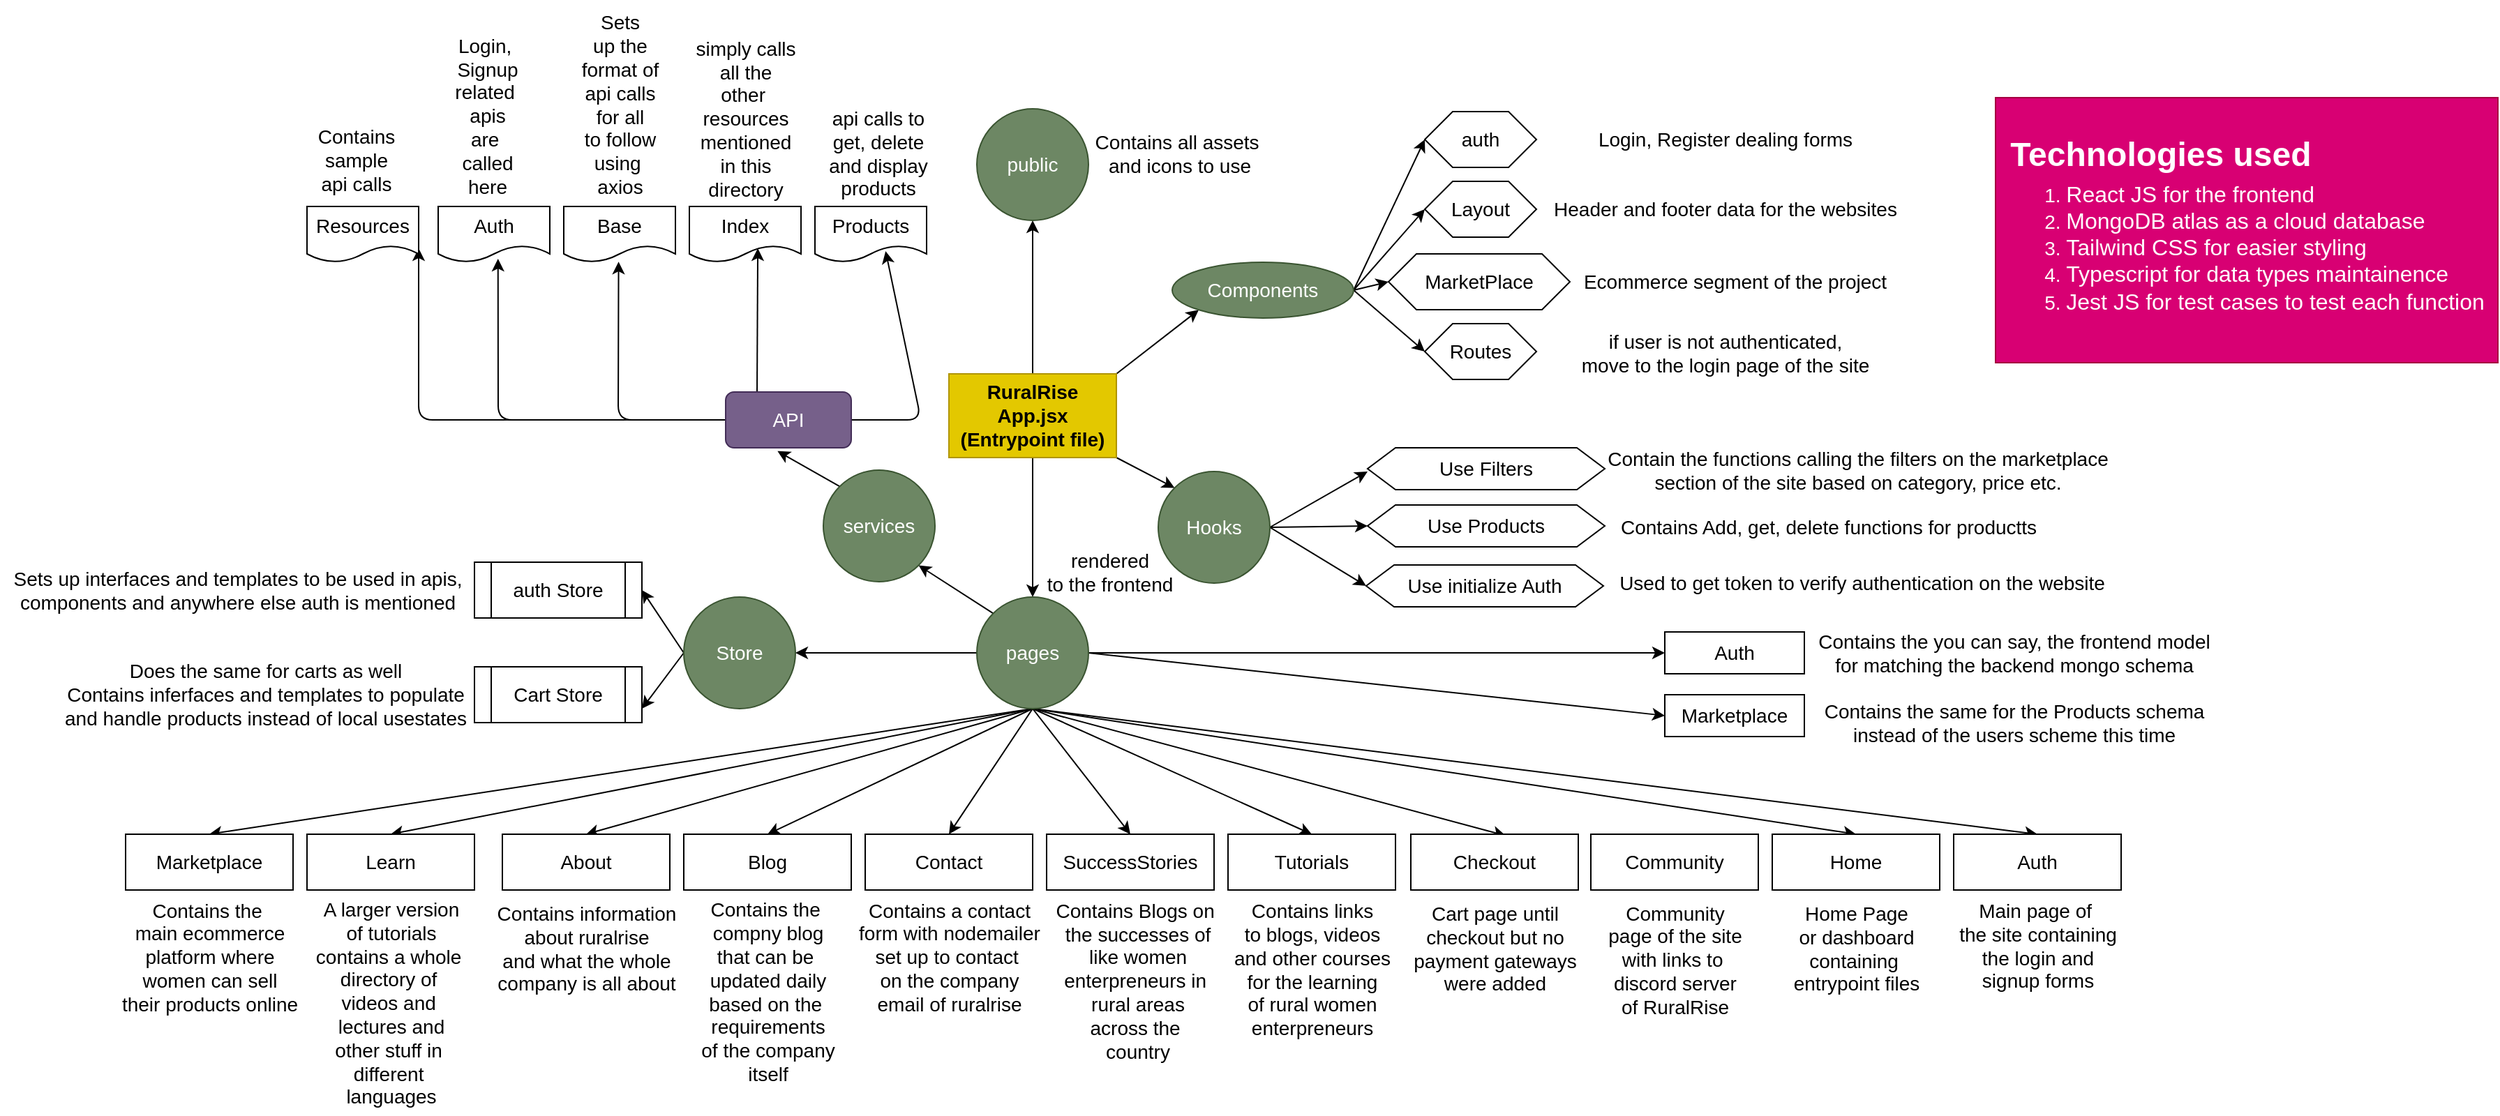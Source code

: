 <mxfile>
    <diagram id="7cwXI8yhya5ApORKGmUl" name="Page-1">
        <mxGraphModel dx="2590" dy="1056" grid="1" gridSize="10" guides="1" tooltips="1" connect="1" arrows="1" fold="1" page="1" pageScale="1" pageWidth="850" pageHeight="1100" math="0" shadow="0">
            <root>
                <mxCell id="0"/>
                <mxCell id="1" parent="0"/>
                <mxCell id="3" style="edgeStyle=none;html=1;fontSize=14;" edge="1" parent="1" source="2">
                    <mxGeometry relative="1" as="geometry">
                        <mxPoint x="350" y="250" as="targetPoint"/>
                    </mxGeometry>
                </mxCell>
                <mxCell id="7" style="edgeStyle=none;html=1;exitX=1;exitY=0;exitDx=0;exitDy=0;entryX=0;entryY=1;entryDx=0;entryDy=0;fontSize=14;" edge="1" parent="1" source="2" target="6">
                    <mxGeometry relative="1" as="geometry"/>
                </mxCell>
                <mxCell id="22" style="edgeStyle=none;html=1;exitX=1;exitY=1;exitDx=0;exitDy=0;entryX=0;entryY=0;entryDx=0;entryDy=0;fontSize=14;" edge="1" parent="1" source="2" target="21">
                    <mxGeometry relative="1" as="geometry"/>
                </mxCell>
                <mxCell id="33" style="edgeStyle=none;html=1;exitX=0.5;exitY=1;exitDx=0;exitDy=0;fontSize=14;" edge="1" parent="1" source="2" target="32">
                    <mxGeometry relative="1" as="geometry"/>
                </mxCell>
                <mxCell id="2" value="&lt;font style=&quot;font-size: 14px;&quot;&gt;&lt;b&gt;RuralRise&lt;br&gt;App.jsx&lt;br&gt;(Entrypoint file)&lt;/b&gt;&lt;br&gt;&lt;/font&gt;" style="whiteSpace=wrap;html=1;fillColor=#e3c800;fontColor=#000000;strokeColor=#B09500;" vertex="1" parent="1">
                    <mxGeometry x="290" y="360" width="120" height="60" as="geometry"/>
                </mxCell>
                <mxCell id="4" value="public" style="ellipse;whiteSpace=wrap;html=1;fontSize=14;fillColor=#6d8764;fontColor=#ffffff;strokeColor=#3A5431;" vertex="1" parent="1">
                    <mxGeometry x="310" y="170" width="80" height="80" as="geometry"/>
                </mxCell>
                <mxCell id="5" value="Contains all assets&amp;nbsp;&lt;br&gt;and icons to use" style="text;html=1;align=center;verticalAlign=middle;resizable=0;points=[];autosize=1;strokeColor=none;fillColor=none;fontSize=14;" vertex="1" parent="1">
                    <mxGeometry x="385" y="177" width="140" height="50" as="geometry"/>
                </mxCell>
                <mxCell id="13" style="edgeStyle=none;html=1;exitX=1;exitY=0.5;exitDx=0;exitDy=0;entryX=0;entryY=0.5;entryDx=0;entryDy=0;fontSize=14;" edge="1" parent="1" source="6" target="8">
                    <mxGeometry relative="1" as="geometry"/>
                </mxCell>
                <mxCell id="14" style="edgeStyle=none;html=1;exitX=1;exitY=0.5;exitDx=0;exitDy=0;entryX=0;entryY=0.5;entryDx=0;entryDy=0;fontSize=14;" edge="1" parent="1" source="6" target="9">
                    <mxGeometry relative="1" as="geometry"/>
                </mxCell>
                <mxCell id="15" style="edgeStyle=none;html=1;exitX=1;exitY=0.5;exitDx=0;exitDy=0;entryX=0;entryY=0.5;entryDx=0;entryDy=0;fontSize=14;" edge="1" parent="1" source="6" target="10">
                    <mxGeometry relative="1" as="geometry"/>
                </mxCell>
                <mxCell id="16" style="edgeStyle=none;html=1;exitX=1;exitY=0.5;exitDx=0;exitDy=0;entryX=0;entryY=0.5;entryDx=0;entryDy=0;fontSize=14;" edge="1" parent="1" source="6" target="11">
                    <mxGeometry relative="1" as="geometry"/>
                </mxCell>
                <mxCell id="6" value="Components" style="ellipse;whiteSpace=wrap;html=1;fontSize=14;fillColor=#6d8764;fontColor=#ffffff;strokeColor=#3A5431;" vertex="1" parent="1">
                    <mxGeometry x="450" y="280" width="130" height="40" as="geometry"/>
                </mxCell>
                <mxCell id="8" value="auth" style="shape=hexagon;perimeter=hexagonPerimeter2;whiteSpace=wrap;html=1;fixedSize=1;fontSize=14;" vertex="1" parent="1">
                    <mxGeometry x="631" y="172" width="80" height="40" as="geometry"/>
                </mxCell>
                <mxCell id="9" value="Layout" style="shape=hexagon;perimeter=hexagonPerimeter2;whiteSpace=wrap;html=1;fixedSize=1;fontSize=14;" vertex="1" parent="1">
                    <mxGeometry x="631" y="222" width="80" height="40" as="geometry"/>
                </mxCell>
                <mxCell id="10" value="MarketPlace" style="shape=hexagon;perimeter=hexagonPerimeter2;whiteSpace=wrap;html=1;fixedSize=1;fontSize=14;" vertex="1" parent="1">
                    <mxGeometry x="605" y="274" width="130" height="40" as="geometry"/>
                </mxCell>
                <mxCell id="11" value="Routes" style="shape=hexagon;perimeter=hexagonPerimeter2;whiteSpace=wrap;html=1;fixedSize=1;fontSize=14;" vertex="1" parent="1">
                    <mxGeometry x="631" y="324" width="80" height="40" as="geometry"/>
                </mxCell>
                <mxCell id="17" value="Login, Register dealing forms" style="text;html=1;align=center;verticalAlign=middle;resizable=0;points=[];autosize=1;strokeColor=none;fillColor=none;fontSize=14;" vertex="1" parent="1">
                    <mxGeometry x="741" y="177" width="210" height="30" as="geometry"/>
                </mxCell>
                <mxCell id="18" value="Header and footer data for the websites" style="text;html=1;align=center;verticalAlign=middle;resizable=0;points=[];autosize=1;strokeColor=none;fillColor=none;fontSize=14;" vertex="1" parent="1">
                    <mxGeometry x="711" y="227" width="270" height="30" as="geometry"/>
                </mxCell>
                <mxCell id="19" value="Ecommerce segment of the project" style="text;html=1;align=center;verticalAlign=middle;resizable=0;points=[];autosize=1;strokeColor=none;fillColor=none;fontSize=14;" vertex="1" parent="1">
                    <mxGeometry x="733" y="279" width="240" height="30" as="geometry"/>
                </mxCell>
                <mxCell id="20" value="if user is not authenticated, &lt;br&gt;move to the login page of the site" style="text;html=1;align=center;verticalAlign=middle;resizable=0;points=[];autosize=1;strokeColor=none;fillColor=none;fontSize=14;" vertex="1" parent="1">
                    <mxGeometry x="731" y="320" width="230" height="50" as="geometry"/>
                </mxCell>
                <mxCell id="23" style="edgeStyle=none;html=1;exitX=1;exitY=0.5;exitDx=0;exitDy=0;fontSize=14;" edge="1" parent="1" source="21">
                    <mxGeometry relative="1" as="geometry">
                        <mxPoint x="590" y="430" as="targetPoint"/>
                    </mxGeometry>
                </mxCell>
                <mxCell id="27" style="edgeStyle=none;html=1;exitX=1;exitY=0.5;exitDx=0;exitDy=0;entryX=0;entryY=0.5;entryDx=0;entryDy=0;fontSize=14;" edge="1" parent="1" source="21" target="25">
                    <mxGeometry relative="1" as="geometry"/>
                </mxCell>
                <mxCell id="28" style="edgeStyle=none;html=1;exitX=1;exitY=0.5;exitDx=0;exitDy=0;entryX=0;entryY=0.5;entryDx=0;entryDy=0;fontSize=14;" edge="1" parent="1" source="21" target="26">
                    <mxGeometry relative="1" as="geometry"/>
                </mxCell>
                <mxCell id="21" value="Hooks" style="ellipse;whiteSpace=wrap;html=1;fontSize=14;fillColor=#6d8764;fontColor=#ffffff;strokeColor=#3A5431;" vertex="1" parent="1">
                    <mxGeometry x="440" y="430" width="80" height="80" as="geometry"/>
                </mxCell>
                <mxCell id="24" value="Use Filters" style="shape=hexagon;perimeter=hexagonPerimeter2;whiteSpace=wrap;html=1;fixedSize=1;fontSize=14;" vertex="1" parent="1">
                    <mxGeometry x="590" y="413" width="170" height="30" as="geometry"/>
                </mxCell>
                <mxCell id="25" value="Use Products" style="shape=hexagon;perimeter=hexagonPerimeter2;whiteSpace=wrap;html=1;fixedSize=1;fontSize=14;" vertex="1" parent="1">
                    <mxGeometry x="590" y="454" width="170" height="30" as="geometry"/>
                </mxCell>
                <mxCell id="26" value="Use initialize Auth" style="shape=hexagon;perimeter=hexagonPerimeter2;whiteSpace=wrap;html=1;fixedSize=1;fontSize=14;" vertex="1" parent="1">
                    <mxGeometry x="589" y="497" width="170" height="30" as="geometry"/>
                </mxCell>
                <mxCell id="29" value="Contain the functions calling the filters on the marketplace&lt;br&gt;section of the site based on category, price etc." style="text;html=1;align=center;verticalAlign=middle;resizable=0;points=[];autosize=1;strokeColor=none;fillColor=none;fontSize=14;" vertex="1" parent="1">
                    <mxGeometry x="751" y="404" width="380" height="50" as="geometry"/>
                </mxCell>
                <mxCell id="30" value="Contains Add, get, delete functions for productts" style="text;html=1;align=center;verticalAlign=middle;resizable=0;points=[];autosize=1;strokeColor=none;fillColor=none;fontSize=14;" vertex="1" parent="1">
                    <mxGeometry x="760" y="455" width="320" height="30" as="geometry"/>
                </mxCell>
                <mxCell id="31" value="Used to get token to verify authentication on the website" style="text;html=1;align=center;verticalAlign=middle;resizable=0;points=[];autosize=1;strokeColor=none;fillColor=none;fontSize=14;" vertex="1" parent="1">
                    <mxGeometry x="759" y="495" width="370" height="30" as="geometry"/>
                </mxCell>
                <mxCell id="46" style="edgeStyle=none;html=1;exitX=0.5;exitY=1;exitDx=0;exitDy=0;entryX=0.5;entryY=0;entryDx=0;entryDy=0;fontSize=14;" edge="1" parent="1" source="32" target="44">
                    <mxGeometry relative="1" as="geometry"/>
                </mxCell>
                <mxCell id="47" style="edgeStyle=none;html=1;exitX=0.5;exitY=1;exitDx=0;exitDy=0;entryX=0.5;entryY=0;entryDx=0;entryDy=0;fontSize=14;" edge="1" parent="1" source="32" target="42">
                    <mxGeometry relative="1" as="geometry"/>
                </mxCell>
                <mxCell id="48" style="edgeStyle=none;html=1;exitX=0.5;exitY=1;exitDx=0;exitDy=0;entryX=0.5;entryY=0;entryDx=0;entryDy=0;fontSize=14;" edge="1" parent="1" source="32" target="35">
                    <mxGeometry relative="1" as="geometry"/>
                </mxCell>
                <mxCell id="49" style="edgeStyle=none;html=1;exitX=0.5;exitY=1;exitDx=0;exitDy=0;entryX=0.5;entryY=0;entryDx=0;entryDy=0;fontSize=14;" edge="1" parent="1" source="32" target="36">
                    <mxGeometry relative="1" as="geometry"/>
                </mxCell>
                <mxCell id="50" style="edgeStyle=none;html=1;exitX=0.5;exitY=1;exitDx=0;exitDy=0;entryX=0.5;entryY=0;entryDx=0;entryDy=0;fontSize=14;" edge="1" parent="1" source="32" target="39">
                    <mxGeometry relative="1" as="geometry"/>
                </mxCell>
                <mxCell id="51" style="edgeStyle=none;html=1;exitX=0.5;exitY=1;exitDx=0;exitDy=0;entryX=0.5;entryY=0;entryDx=0;entryDy=0;fontSize=14;" edge="1" parent="1" source="32" target="41">
                    <mxGeometry relative="1" as="geometry"/>
                </mxCell>
                <mxCell id="52" style="edgeStyle=none;html=1;exitX=0.5;exitY=1;exitDx=0;exitDy=0;entryX=0.5;entryY=0;entryDx=0;entryDy=0;fontSize=14;" edge="1" parent="1" source="32" target="37">
                    <mxGeometry relative="1" as="geometry"/>
                </mxCell>
                <mxCell id="53" style="edgeStyle=none;html=1;exitX=0.5;exitY=1;exitDx=0;exitDy=0;entryX=0.5;entryY=0;entryDx=0;entryDy=0;fontSize=14;" edge="1" parent="1" source="32" target="45">
                    <mxGeometry relative="1" as="geometry"/>
                </mxCell>
                <mxCell id="54" style="edgeStyle=none;html=1;exitX=0.5;exitY=1;exitDx=0;exitDy=0;entryX=0.566;entryY=0.025;entryDx=0;entryDy=0;entryPerimeter=0;fontSize=14;" edge="1" parent="1" source="32" target="43">
                    <mxGeometry relative="1" as="geometry"/>
                </mxCell>
                <mxCell id="55" style="edgeStyle=none;html=1;exitX=0.5;exitY=1;exitDx=0;exitDy=0;entryX=0.5;entryY=0;entryDx=0;entryDy=0;fontSize=14;" edge="1" parent="1" source="32" target="40">
                    <mxGeometry relative="1" as="geometry"/>
                </mxCell>
                <mxCell id="64" style="edgeStyle=none;html=1;exitX=0;exitY=0;exitDx=0;exitDy=0;entryX=1;entryY=1;entryDx=0;entryDy=0;fontSize=14;" edge="1" parent="1" source="32" target="63">
                    <mxGeometry relative="1" as="geometry"/>
                </mxCell>
                <mxCell id="66" style="edgeStyle=none;html=1;exitX=0;exitY=0.5;exitDx=0;exitDy=0;entryX=1;entryY=0.5;entryDx=0;entryDy=0;fontSize=14;" edge="1" parent="1" source="32" target="65">
                    <mxGeometry relative="1" as="geometry"/>
                </mxCell>
                <mxCell id="97" style="edgeStyle=none;html=1;exitX=1;exitY=0.5;exitDx=0;exitDy=0;entryX=0;entryY=0.5;entryDx=0;entryDy=0;fontSize=14;" edge="1" parent="1" source="32" target="94">
                    <mxGeometry relative="1" as="geometry"/>
                </mxCell>
                <mxCell id="98" style="edgeStyle=none;html=1;exitX=1;exitY=0.5;exitDx=0;exitDy=0;entryX=0;entryY=0.5;entryDx=0;entryDy=0;fontSize=14;" edge="1" parent="1" source="32" target="96">
                    <mxGeometry relative="1" as="geometry"/>
                </mxCell>
                <mxCell id="32" value="pages" style="ellipse;whiteSpace=wrap;html=1;fontSize=14;fillColor=#6d8764;fontColor=#ffffff;strokeColor=#3A5431;" vertex="1" parent="1">
                    <mxGeometry x="310" y="520" width="80" height="80" as="geometry"/>
                </mxCell>
                <mxCell id="34" value="rendered&lt;br&gt;to the frontend" style="text;html=1;align=center;verticalAlign=middle;resizable=0;points=[];autosize=1;strokeColor=none;fillColor=none;fontSize=14;" vertex="1" parent="1">
                    <mxGeometry x="350" y="477" width="110" height="50" as="geometry"/>
                </mxCell>
                <mxCell id="35" value="Blog" style="whiteSpace=wrap;html=1;fontSize=14;" vertex="1" parent="1">
                    <mxGeometry x="100" y="690" width="120" height="40" as="geometry"/>
                </mxCell>
                <mxCell id="36" value="Learn" style="whiteSpace=wrap;html=1;fontSize=14;" vertex="1" parent="1">
                    <mxGeometry x="-170" y="690" width="120" height="40" as="geometry"/>
                </mxCell>
                <mxCell id="37" value="Home" style="whiteSpace=wrap;html=1;fontSize=14;" vertex="1" parent="1">
                    <mxGeometry x="880" y="690" width="120" height="40" as="geometry"/>
                </mxCell>
                <mxCell id="38" value="Community" style="whiteSpace=wrap;html=1;fontSize=14;" vertex="1" parent="1">
                    <mxGeometry x="750" y="690" width="120" height="40" as="geometry"/>
                </mxCell>
                <mxCell id="39" value="About" style="whiteSpace=wrap;html=1;fontSize=14;" vertex="1" parent="1">
                    <mxGeometry x="-30" y="690" width="120" height="40" as="geometry"/>
                </mxCell>
                <mxCell id="40" value="Tutorials" style="whiteSpace=wrap;html=1;fontSize=14;" vertex="1" parent="1">
                    <mxGeometry x="490" y="690" width="120" height="40" as="geometry"/>
                </mxCell>
                <mxCell id="41" value="SuccessStories" style="whiteSpace=wrap;html=1;fontSize=14;" vertex="1" parent="1">
                    <mxGeometry x="360" y="690" width="120" height="40" as="geometry"/>
                </mxCell>
                <mxCell id="42" value="Contact" style="whiteSpace=wrap;html=1;fontSize=14;" vertex="1" parent="1">
                    <mxGeometry x="230" y="690" width="120" height="40" as="geometry"/>
                </mxCell>
                <mxCell id="43" value="Checkout" style="whiteSpace=wrap;html=1;fontSize=14;" vertex="1" parent="1">
                    <mxGeometry x="621" y="690" width="120" height="40" as="geometry"/>
                </mxCell>
                <mxCell id="44" value="Marketplace" style="whiteSpace=wrap;html=1;fontSize=14;" vertex="1" parent="1">
                    <mxGeometry x="-300" y="690" width="120" height="40" as="geometry"/>
                </mxCell>
                <mxCell id="45" value="Auth" style="whiteSpace=wrap;html=1;fontSize=14;" vertex="1" parent="1">
                    <mxGeometry x="1010" y="690" width="120" height="40" as="geometry"/>
                </mxCell>
                <mxCell id="56" value="Main page of&amp;nbsp;&lt;br&gt;the site containing&lt;br&gt;the login and&lt;br&gt;signup forms" style="text;html=1;align=center;verticalAlign=middle;resizable=0;points=[];autosize=1;strokeColor=none;fillColor=none;fontSize=14;" vertex="1" parent="1">
                    <mxGeometry x="1000" y="730" width="140" height="80" as="geometry"/>
                </mxCell>
                <mxCell id="57" value="Home Page&lt;br&gt;or dashboard&lt;br&gt;containing&amp;nbsp;&lt;br&gt;entrypoint files" style="text;html=1;align=center;verticalAlign=middle;resizable=0;points=[];autosize=1;strokeColor=none;fillColor=none;fontSize=14;" vertex="1" parent="1">
                    <mxGeometry x="885" y="732" width="110" height="80" as="geometry"/>
                </mxCell>
                <mxCell id="58" value="Community&lt;br&gt;page of the site&lt;br&gt;with links to&amp;nbsp;&lt;br&gt;discord server&lt;br&gt;of RuralRise" style="text;html=1;align=center;verticalAlign=middle;resizable=0;points=[];autosize=1;strokeColor=none;fillColor=none;fontSize=14;" vertex="1" parent="1">
                    <mxGeometry x="750" y="730" width="120" height="100" as="geometry"/>
                </mxCell>
                <mxCell id="59" value="Cart page until&lt;br&gt;checkout but no&lt;br&gt;payment gateways&lt;br&gt;were added" style="text;html=1;align=center;verticalAlign=middle;resizable=0;points=[];autosize=1;strokeColor=none;fillColor=none;fontSize=14;" vertex="1" parent="1">
                    <mxGeometry x="611" y="732" width="140" height="80" as="geometry"/>
                </mxCell>
                <mxCell id="60" value="Contains links&lt;br&gt;to blogs, videos&lt;br&gt;and other courses&lt;br&gt;for the learning&lt;br&gt;of rural women&lt;br&gt;enterpreneurs" style="text;html=1;align=center;verticalAlign=middle;resizable=0;points=[];autosize=1;strokeColor=none;fillColor=none;fontSize=14;" vertex="1" parent="1">
                    <mxGeometry x="480" y="732" width="140" height="110" as="geometry"/>
                </mxCell>
                <mxCell id="61" value="Contains Blogs on&amp;nbsp;&lt;br&gt;the successes of&lt;br&gt;like women &lt;br&gt;enterpreneurs in&amp;nbsp;&lt;br&gt;rural areas&lt;br&gt;across the&amp;nbsp;&lt;br&gt;country&lt;br&gt;" style="text;html=1;align=center;verticalAlign=middle;resizable=0;points=[];autosize=1;strokeColor=none;fillColor=none;fontSize=14;" vertex="1" parent="1">
                    <mxGeometry x="355" y="730" width="140" height="130" as="geometry"/>
                </mxCell>
                <mxCell id="62" value="Contains a contact&lt;br&gt;form with nodemailer&lt;br&gt;set up to contact&amp;nbsp;&lt;br&gt;on the company&lt;br&gt;email of ruralrise" style="text;html=1;align=center;verticalAlign=middle;resizable=0;points=[];autosize=1;strokeColor=none;fillColor=none;fontSize=14;" vertex="1" parent="1">
                    <mxGeometry x="215" y="728" width="150" height="100" as="geometry"/>
                </mxCell>
                <mxCell id="72" style="edgeStyle=none;html=1;exitX=0;exitY=0;exitDx=0;exitDy=0;entryX=0.413;entryY=1.059;entryDx=0;entryDy=0;entryPerimeter=0;fontSize=14;" edge="1" parent="1" source="63" target="71">
                    <mxGeometry relative="1" as="geometry"/>
                </mxCell>
                <mxCell id="63" value="services" style="ellipse;whiteSpace=wrap;html=1;fontSize=14;fillColor=#6d8764;fontColor=#ffffff;strokeColor=#3A5431;" vertex="1" parent="1">
                    <mxGeometry x="200" y="429" width="80" height="80" as="geometry"/>
                </mxCell>
                <mxCell id="90" style="edgeStyle=none;html=1;exitX=0;exitY=0.5;exitDx=0;exitDy=0;entryX=1;entryY=0.5;entryDx=0;entryDy=0;fontSize=14;" edge="1" parent="1" source="65" target="88">
                    <mxGeometry relative="1" as="geometry"/>
                </mxCell>
                <mxCell id="91" style="edgeStyle=none;html=1;exitX=0;exitY=0.5;exitDx=0;exitDy=0;entryX=1;entryY=0.75;entryDx=0;entryDy=0;fontSize=14;" edge="1" parent="1" source="65" target="89">
                    <mxGeometry relative="1" as="geometry"/>
                </mxCell>
                <mxCell id="65" value="Store" style="ellipse;whiteSpace=wrap;html=1;fontSize=14;fillColor=#6d8764;fontColor=#ffffff;strokeColor=#3A5431;" vertex="1" parent="1">
                    <mxGeometry x="100" y="520" width="80" height="80" as="geometry"/>
                </mxCell>
                <mxCell id="67" value="Contains the&amp;nbsp;&lt;br&gt;main ecommerce&lt;br&gt;platform where&lt;br&gt;women can sell&lt;br&gt;their products online" style="text;html=1;align=center;verticalAlign=middle;resizable=0;points=[];autosize=1;strokeColor=none;fillColor=none;fontSize=14;" vertex="1" parent="1">
                    <mxGeometry x="-315" y="728" width="150" height="100" as="geometry"/>
                </mxCell>
                <mxCell id="68" value="A larger version&lt;br&gt;of tutorials&lt;br&gt;contains a whole&amp;nbsp;&lt;br&gt;directory of&amp;nbsp;&lt;br&gt;videos and&amp;nbsp;&lt;br&gt;lectures and&lt;br&gt;other stuff in&amp;nbsp;&lt;br&gt;different&amp;nbsp;&lt;br&gt;languages" style="text;html=1;align=center;verticalAlign=middle;resizable=0;points=[];autosize=1;strokeColor=none;fillColor=none;fontSize=14;" vertex="1" parent="1">
                    <mxGeometry x="-175" y="731" width="130" height="160" as="geometry"/>
                </mxCell>
                <mxCell id="69" value="Contains information&lt;br&gt;about ruralrise&lt;br&gt;and what the whole&lt;br&gt;company is all about" style="text;html=1;align=center;verticalAlign=middle;resizable=0;points=[];autosize=1;strokeColor=none;fillColor=none;fontSize=14;" vertex="1" parent="1">
                    <mxGeometry x="-45" y="732" width="150" height="80" as="geometry"/>
                </mxCell>
                <mxCell id="70" value="Contains the&amp;nbsp;&lt;br&gt;compny blog&lt;br&gt;that can be&amp;nbsp;&lt;br&gt;updated daily&lt;br&gt;based on the&amp;nbsp;&lt;br&gt;requirements&lt;br&gt;of the company&lt;br&gt;itself&lt;br&gt;" style="text;html=1;align=center;verticalAlign=middle;resizable=0;points=[];autosize=1;strokeColor=none;fillColor=none;fontSize=14;" vertex="1" parent="1">
                    <mxGeometry x="100" y="728" width="120" height="150" as="geometry"/>
                </mxCell>
                <mxCell id="78" style="edgeStyle=none;html=1;exitX=0;exitY=0.5;exitDx=0;exitDy=0;entryX=1;entryY=0.75;entryDx=0;entryDy=0;fontSize=14;" edge="1" parent="1" source="71" target="73">
                    <mxGeometry relative="1" as="geometry">
                        <Array as="points">
                            <mxPoint x="-90" y="393"/>
                        </Array>
                    </mxGeometry>
                </mxCell>
                <mxCell id="79" style="edgeStyle=none;html=1;exitX=0;exitY=0.5;exitDx=0;exitDy=0;entryX=0.536;entryY=0.938;entryDx=0;entryDy=0;entryPerimeter=0;fontSize=14;" edge="1" parent="1" source="71" target="74">
                    <mxGeometry relative="1" as="geometry">
                        <Array as="points">
                            <mxPoint x="-33" y="393"/>
                        </Array>
                    </mxGeometry>
                </mxCell>
                <mxCell id="80" style="edgeStyle=none;html=1;exitX=0;exitY=0.5;exitDx=0;exitDy=0;entryX=0.491;entryY=0.99;entryDx=0;entryDy=0;entryPerimeter=0;fontSize=14;" edge="1" parent="1" source="71" target="75">
                    <mxGeometry relative="1" as="geometry">
                        <Array as="points">
                            <mxPoint x="53" y="393"/>
                        </Array>
                    </mxGeometry>
                </mxCell>
                <mxCell id="81" style="edgeStyle=none;html=1;exitX=0.25;exitY=0;exitDx=0;exitDy=0;entryX=0.613;entryY=0.75;entryDx=0;entryDy=0;entryPerimeter=0;fontSize=14;" edge="1" parent="1" source="71" target="76">
                    <mxGeometry relative="1" as="geometry"/>
                </mxCell>
                <mxCell id="82" style="edgeStyle=none;html=1;exitX=1;exitY=0.5;exitDx=0;exitDy=0;entryX=0.633;entryY=0.801;entryDx=0;entryDy=0;entryPerimeter=0;fontSize=14;" edge="1" parent="1" source="71" target="77">
                    <mxGeometry relative="1" as="geometry">
                        <Array as="points">
                            <mxPoint x="270" y="393"/>
                        </Array>
                    </mxGeometry>
                </mxCell>
                <mxCell id="71" value="API" style="rounded=1;whiteSpace=wrap;html=1;fontSize=14;fillColor=#76608a;fontColor=#ffffff;strokeColor=#432D57;" vertex="1" parent="1">
                    <mxGeometry x="130" y="373" width="90" height="40" as="geometry"/>
                </mxCell>
                <mxCell id="73" value="Resources" style="shape=document;whiteSpace=wrap;html=1;boundedLbl=1;fontSize=14;" vertex="1" parent="1">
                    <mxGeometry x="-170" y="240" width="80" height="40" as="geometry"/>
                </mxCell>
                <mxCell id="74" value="Auth" style="shape=document;whiteSpace=wrap;html=1;boundedLbl=1;fontSize=14;" vertex="1" parent="1">
                    <mxGeometry x="-76" y="240" width="80" height="40" as="geometry"/>
                </mxCell>
                <mxCell id="75" value="Base" style="shape=document;whiteSpace=wrap;html=1;boundedLbl=1;fontSize=14;" vertex="1" parent="1">
                    <mxGeometry x="14" y="240" width="80" height="40" as="geometry"/>
                </mxCell>
                <mxCell id="76" value="Index" style="shape=document;whiteSpace=wrap;html=1;boundedLbl=1;fontSize=14;" vertex="1" parent="1">
                    <mxGeometry x="104" y="240" width="80" height="40" as="geometry"/>
                </mxCell>
                <mxCell id="77" value="Products" style="shape=document;whiteSpace=wrap;html=1;boundedLbl=1;fontSize=14;" vertex="1" parent="1">
                    <mxGeometry x="194" y="240" width="80" height="40" as="geometry"/>
                </mxCell>
                <mxCell id="83" value="Login,&amp;nbsp;&lt;br&gt;Signup&lt;br&gt;related&amp;nbsp;&lt;br&gt;apis&lt;br&gt;are&amp;nbsp;&lt;br&gt;called&lt;br&gt;here" style="text;html=1;align=center;verticalAlign=middle;resizable=0;points=[];autosize=1;strokeColor=none;fillColor=none;fontSize=14;" vertex="1" parent="1">
                    <mxGeometry x="-76" y="110" width="70" height="130" as="geometry"/>
                </mxCell>
                <mxCell id="84" value="Contains&lt;br&gt;sample&lt;br&gt;api calls" style="text;html=1;align=center;verticalAlign=middle;resizable=0;points=[];autosize=1;strokeColor=none;fillColor=none;fontSize=14;" vertex="1" parent="1">
                    <mxGeometry x="-175" y="177" width="80" height="60" as="geometry"/>
                </mxCell>
                <mxCell id="85" value="Sets&lt;br&gt;up the&lt;br&gt;format of&lt;br&gt;api calls&lt;br&gt;for all&lt;br&gt;to follow&lt;br&gt;using&amp;nbsp;&lt;br&gt;axios&lt;br&gt;" style="text;html=1;align=center;verticalAlign=middle;resizable=0;points=[];autosize=1;strokeColor=none;fillColor=none;fontSize=14;" vertex="1" parent="1">
                    <mxGeometry x="14" y="92" width="80" height="150" as="geometry"/>
                </mxCell>
                <mxCell id="86" value="api calls to&lt;br&gt;get, delete&lt;br&gt;and display&lt;br&gt;products" style="text;html=1;align=center;verticalAlign=middle;resizable=0;points=[];autosize=1;strokeColor=none;fillColor=none;fontSize=14;" vertex="1" parent="1">
                    <mxGeometry x="194" y="162" width="90" height="80" as="geometry"/>
                </mxCell>
                <mxCell id="87" value="simply calls&lt;br&gt;all the&lt;br&gt;other&amp;nbsp;&lt;br&gt;resources&lt;br&gt;mentioned&lt;br&gt;in this&lt;br&gt;directory" style="text;html=1;align=center;verticalAlign=middle;resizable=0;points=[];autosize=1;strokeColor=none;fillColor=none;fontSize=14;" vertex="1" parent="1">
                    <mxGeometry x="94" y="112" width="100" height="130" as="geometry"/>
                </mxCell>
                <mxCell id="88" value="auth Store" style="shape=process;whiteSpace=wrap;html=1;backgroundOutline=1;fontSize=14;" vertex="1" parent="1">
                    <mxGeometry x="-50" y="495" width="120" height="40" as="geometry"/>
                </mxCell>
                <mxCell id="89" value="Cart Store" style="shape=process;whiteSpace=wrap;html=1;backgroundOutline=1;fontSize=14;" vertex="1" parent="1">
                    <mxGeometry x="-50" y="570" width="120" height="40" as="geometry"/>
                </mxCell>
                <mxCell id="92" value="Sets up interfaces and templates to be used in apis,&lt;br&gt;components and anywhere else auth is mentioned" style="text;html=1;align=center;verticalAlign=middle;resizable=0;points=[];autosize=1;strokeColor=none;fillColor=none;fontSize=14;" vertex="1" parent="1">
                    <mxGeometry x="-390" y="490" width="340" height="50" as="geometry"/>
                </mxCell>
                <mxCell id="93" value="Does the same for carts as well&lt;br&gt;Contains inferfaces and templates to populate&lt;br&gt;and handle products instead of local usestates" style="text;html=1;align=center;verticalAlign=middle;resizable=0;points=[];autosize=1;strokeColor=none;fillColor=none;fontSize=14;" vertex="1" parent="1">
                    <mxGeometry x="-355" y="560" width="310" height="60" as="geometry"/>
                </mxCell>
                <mxCell id="94" value="Auth" style="whiteSpace=wrap;html=1;fontSize=14;" vertex="1" parent="1">
                    <mxGeometry x="803" y="545" width="100" height="30" as="geometry"/>
                </mxCell>
                <mxCell id="96" value="Marketplace" style="whiteSpace=wrap;html=1;fontSize=14;" vertex="1" parent="1">
                    <mxGeometry x="803" y="590" width="100" height="30" as="geometry"/>
                </mxCell>
                <mxCell id="99" value="Contains the you can say, the frontend model&lt;br&gt;for matching the backend mongo schema" style="text;html=1;align=center;verticalAlign=middle;resizable=0;points=[];autosize=1;strokeColor=none;fillColor=none;fontSize=14;" vertex="1" parent="1">
                    <mxGeometry x="903" y="535" width="300" height="50" as="geometry"/>
                </mxCell>
                <mxCell id="100" value="Contains the same for the Products schema&lt;br&gt;instead of the users scheme this time" style="text;html=1;align=center;verticalAlign=middle;resizable=0;points=[];autosize=1;strokeColor=none;fillColor=none;fontSize=14;" vertex="1" parent="1">
                    <mxGeometry x="903" y="585" width="300" height="50" as="geometry"/>
                </mxCell>
                <mxCell id="101" value="&lt;h1 style=&quot;text-align: left; line-height: 0%;&quot;&gt;&lt;font style=&quot;font-size: 24px;&quot;&gt;Technologies used&lt;/font&gt;&lt;/h1&gt;&lt;div&gt;&lt;ol&gt;&lt;li style=&quot;text-align: left;&quot;&gt;&lt;font size=&quot;3&quot;&gt;React JS for the frontend&lt;/font&gt;&lt;/li&gt;&lt;li style=&quot;text-align: left;&quot;&gt;&lt;font size=&quot;3&quot;&gt;MongoDB atlas as a cloud database&lt;/font&gt;&lt;/li&gt;&lt;li style=&quot;text-align: left;&quot;&gt;&lt;font size=&quot;3&quot;&gt;Tailwind CSS for easier styling&lt;/font&gt;&lt;/li&gt;&lt;li style=&quot;text-align: left;&quot;&gt;&lt;font size=&quot;3&quot;&gt;Typescript for data types maintainence&lt;/font&gt;&lt;/li&gt;&lt;li style=&quot;text-align: left;&quot;&gt;&lt;font size=&quot;3&quot;&gt;Jest JS for test cases to test each function&lt;/font&gt;&lt;/li&gt;&lt;/ol&gt;&lt;/div&gt;" style="text;html=1;align=center;verticalAlign=middle;resizable=0;points=[];autosize=1;strokeColor=#A50040;fillColor=#d80073;fontSize=14;fontColor=#ffffff;" vertex="1" parent="1">
                    <mxGeometry x="1040" y="162" width="360" height="190" as="geometry"/>
                </mxCell>
            </root>
        </mxGraphModel>
    </diagram>
</mxfile>